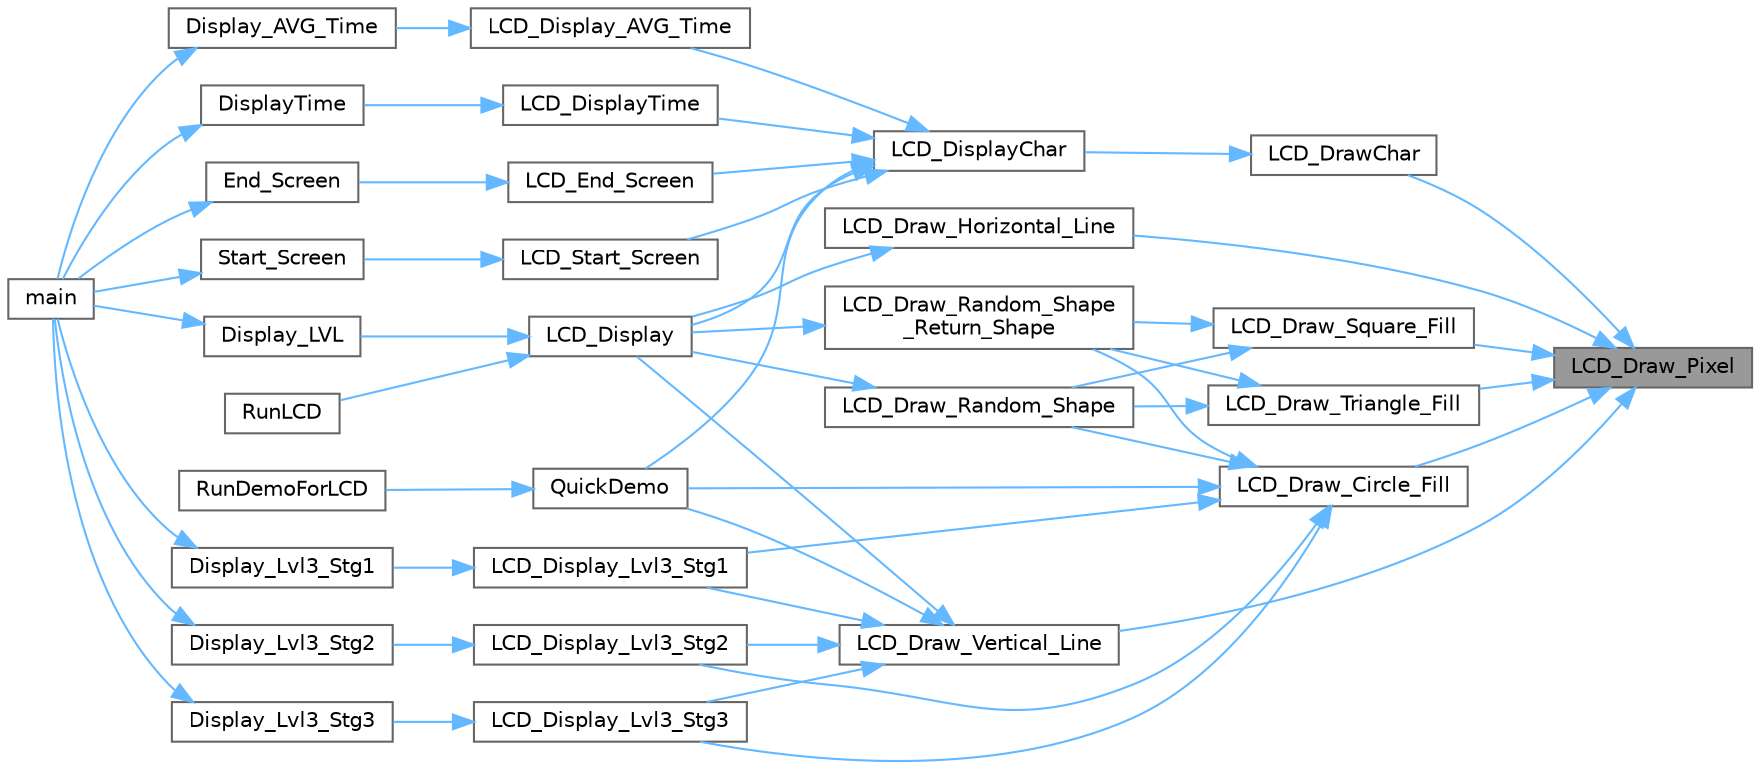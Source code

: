 digraph "LCD_Draw_Pixel"
{
 // LATEX_PDF_SIZE
  bgcolor="transparent";
  edge [fontname=Helvetica,fontsize=10,labelfontname=Helvetica,labelfontsize=10];
  node [fontname=Helvetica,fontsize=10,shape=box,height=0.2,width=0.4];
  rankdir="RL";
  Node1 [id="Node000001",label="LCD_Draw_Pixel",height=0.2,width=0.4,color="gray40", fillcolor="grey60", style="filled", fontcolor="black",tooltip=" "];
  Node1 -> Node2 [id="edge1_Node000001_Node000002",dir="back",color="steelblue1",style="solid",tooltip=" "];
  Node2 [id="Node000002",label="LCD_Draw_Circle_Fill",height=0.2,width=0.4,color="grey40", fillcolor="white", style="filled",URL="$_l_c_d___driver_8c.html#ad100093c753ae9ae5d6a5a193dd22b36",tooltip="Draws a filled circle on the screen."];
  Node2 -> Node3 [id="edge2_Node000002_Node000003",dir="back",color="steelblue1",style="solid",tooltip=" "];
  Node3 [id="Node000003",label="LCD_Display_Lvl3_Stg1",height=0.2,width=0.4,color="grey40", fillcolor="white", style="filled",URL="$_l_c_d___driver_8c.html#aeef226b3af341b88fb77b8a8e7102e27",tooltip="Displays the first stage of Level 3 on the LCD screen."];
  Node3 -> Node4 [id="edge3_Node000003_Node000004",dir="back",color="steelblue1",style="solid",tooltip=" "];
  Node4 [id="Node000004",label="Display_Lvl3_Stg1",height=0.2,width=0.4,color="grey40", fillcolor="white", style="filled",URL="$_application_code_8c.html#ae2f8f9e242916b09875ccce953bac02e",tooltip=" "];
  Node4 -> Node5 [id="edge4_Node000004_Node000005",dir="back",color="steelblue1",style="solid",tooltip=" "];
  Node5 [id="Node000005",label="main",height=0.2,width=0.4,color="grey40", fillcolor="white", style="filled",URL="$main_8c.html#a840291bc02cba5474a4cb46a9b9566fe",tooltip="The application entry point."];
  Node2 -> Node6 [id="edge5_Node000002_Node000006",dir="back",color="steelblue1",style="solid",tooltip=" "];
  Node6 [id="Node000006",label="LCD_Display_Lvl3_Stg2",height=0.2,width=0.4,color="grey40", fillcolor="white", style="filled",URL="$_l_c_d___driver_8c.html#aca47c3f60de3d6716366d98268b2dad8",tooltip="Displays the second stage of Level 3 on the LCD screen."];
  Node6 -> Node7 [id="edge6_Node000006_Node000007",dir="back",color="steelblue1",style="solid",tooltip=" "];
  Node7 [id="Node000007",label="Display_Lvl3_Stg2",height=0.2,width=0.4,color="grey40", fillcolor="white", style="filled",URL="$_application_code_8c.html#a5100fb16f06dfc463e1d7dc01ea0f876",tooltip=" "];
  Node7 -> Node5 [id="edge7_Node000007_Node000005",dir="back",color="steelblue1",style="solid",tooltip=" "];
  Node2 -> Node8 [id="edge8_Node000002_Node000008",dir="back",color="steelblue1",style="solid",tooltip=" "];
  Node8 [id="Node000008",label="LCD_Display_Lvl3_Stg3",height=0.2,width=0.4,color="grey40", fillcolor="white", style="filled",URL="$_l_c_d___driver_8c.html#a17ad9dd1e1193c95020f0b4f88b99e84",tooltip="Displays the third stage of Level 3 on the LCD screen."];
  Node8 -> Node9 [id="edge9_Node000008_Node000009",dir="back",color="steelblue1",style="solid",tooltip=" "];
  Node9 [id="Node000009",label="Display_Lvl3_Stg3",height=0.2,width=0.4,color="grey40", fillcolor="white", style="filled",URL="$_application_code_8c.html#ad965cdbec43f0ca1b66d75f4103870bb",tooltip=" "];
  Node9 -> Node5 [id="edge10_Node000009_Node000005",dir="back",color="steelblue1",style="solid",tooltip=" "];
  Node2 -> Node10 [id="edge11_Node000002_Node000010",dir="back",color="steelblue1",style="solid",tooltip=" "];
  Node10 [id="Node000010",label="LCD_Draw_Random_Shape",height=0.2,width=0.4,color="grey40", fillcolor="white", style="filled",URL="$_l_c_d___driver_8c.html#a1e0ad63bd2a5c88eabdddf588490c401",tooltip="Draws a random shape (circle, square, or triangle) on the screen."];
  Node10 -> Node11 [id="edge12_Node000010_Node000011",dir="back",color="steelblue1",style="solid",tooltip=" "];
  Node11 [id="Node000011",label="LCD_Display",height=0.2,width=0.4,color="grey40", fillcolor="white", style="filled",URL="$_l_c_d___driver_8c.html#a89b24659155f092f9a107f092e115156",tooltip="Displays different levels on the LCD screen based on the input level."];
  Node11 -> Node12 [id="edge13_Node000011_Node000012",dir="back",color="steelblue1",style="solid",tooltip=" "];
  Node12 [id="Node000012",label="Display_LVL",height=0.2,width=0.4,color="grey40", fillcolor="white", style="filled",URL="$_application_code_8c.html#a6c52a647416501b43feac0d988aacc42",tooltip=" "];
  Node12 -> Node5 [id="edge14_Node000012_Node000005",dir="back",color="steelblue1",style="solid",tooltip=" "];
  Node11 -> Node13 [id="edge15_Node000011_Node000013",dir="back",color="steelblue1",style="solid",tooltip=" "];
  Node13 [id="Node000013",label="RunLCD",height=0.2,width=0.4,color="grey40", fillcolor="white", style="filled",URL="$_application_code_8c.html#a1af9b3ccc044ed55d6b90dd146241593",tooltip=" "];
  Node2 -> Node14 [id="edge16_Node000002_Node000014",dir="back",color="steelblue1",style="solid",tooltip=" "];
  Node14 [id="Node000014",label="LCD_Draw_Random_Shape\l_Return_Shape",height=0.2,width=0.4,color="grey40", fillcolor="white", style="filled",URL="$_l_c_d___driver_8c.html#aa3b251fa299fd7a94f595fd1bfa3f503",tooltip="Draws a random shape (circle, triangle, or square) on the screen and returns the shape type."];
  Node14 -> Node11 [id="edge17_Node000014_Node000011",dir="back",color="steelblue1",style="solid",tooltip=" "];
  Node2 -> Node15 [id="edge18_Node000002_Node000015",dir="back",color="steelblue1",style="solid",tooltip=" "];
  Node15 [id="Node000015",label="QuickDemo",height=0.2,width=0.4,color="grey40", fillcolor="white", style="filled",URL="$_l_c_d___driver_8c.html#a7a4a992b21724427c609e060c649f760",tooltip=" "];
  Node15 -> Node16 [id="edge19_Node000015_Node000016",dir="back",color="steelblue1",style="solid",tooltip=" "];
  Node16 [id="Node000016",label="RunDemoForLCD",height=0.2,width=0.4,color="grey40", fillcolor="white", style="filled",URL="$_application_code_8c.html#a179698db61c394bdbc675b8e9c0a1908",tooltip=" "];
  Node1 -> Node17 [id="edge20_Node000001_Node000017",dir="back",color="steelblue1",style="solid",tooltip=" "];
  Node17 [id="Node000017",label="LCD_Draw_Horizontal_Line",height=0.2,width=0.4,color="grey40", fillcolor="white", style="filled",URL="$_l_c_d___driver_8c.html#a7a905ecf40d87347c8629b4226b6d2e1",tooltip="Draws a horizontal line on the screen."];
  Node17 -> Node11 [id="edge21_Node000017_Node000011",dir="back",color="steelblue1",style="solid",tooltip=" "];
  Node1 -> Node18 [id="edge22_Node000001_Node000018",dir="back",color="steelblue1",style="solid",tooltip=" "];
  Node18 [id="Node000018",label="LCD_Draw_Square_Fill",height=0.2,width=0.4,color="grey40", fillcolor="white", style="filled",URL="$_l_c_d___driver_8c.html#a9de22188d14a9f98bfd6f139a2d24ed1",tooltip="Draws a filled square on the screen."];
  Node18 -> Node10 [id="edge23_Node000018_Node000010",dir="back",color="steelblue1",style="solid",tooltip=" "];
  Node18 -> Node14 [id="edge24_Node000018_Node000014",dir="back",color="steelblue1",style="solid",tooltip=" "];
  Node1 -> Node19 [id="edge25_Node000001_Node000019",dir="back",color="steelblue1",style="solid",tooltip=" "];
  Node19 [id="Node000019",label="LCD_Draw_Triangle_Fill",height=0.2,width=0.4,color="grey40", fillcolor="white", style="filled",URL="$_l_c_d___driver_8c.html#a3ffcfea805c609a28d26408c947237dd",tooltip="Draws a filled triangle on the screen."];
  Node19 -> Node10 [id="edge26_Node000019_Node000010",dir="back",color="steelblue1",style="solid",tooltip=" "];
  Node19 -> Node14 [id="edge27_Node000019_Node000014",dir="back",color="steelblue1",style="solid",tooltip=" "];
  Node1 -> Node20 [id="edge28_Node000001_Node000020",dir="back",color="steelblue1",style="solid",tooltip=" "];
  Node20 [id="Node000020",label="LCD_Draw_Vertical_Line",height=0.2,width=0.4,color="grey40", fillcolor="white", style="filled",URL="$_l_c_d___driver_8c.html#a0ac6b0baeb492c28cb5de69d89685436",tooltip="Draws a vertical line on the screen."];
  Node20 -> Node11 [id="edge29_Node000020_Node000011",dir="back",color="steelblue1",style="solid",tooltip=" "];
  Node20 -> Node3 [id="edge30_Node000020_Node000003",dir="back",color="steelblue1",style="solid",tooltip=" "];
  Node20 -> Node6 [id="edge31_Node000020_Node000006",dir="back",color="steelblue1",style="solid",tooltip=" "];
  Node20 -> Node8 [id="edge32_Node000020_Node000008",dir="back",color="steelblue1",style="solid",tooltip=" "];
  Node20 -> Node15 [id="edge33_Node000020_Node000015",dir="back",color="steelblue1",style="solid",tooltip=" "];
  Node1 -> Node21 [id="edge34_Node000001_Node000021",dir="back",color="steelblue1",style="solid",tooltip=" "];
  Node21 [id="Node000021",label="LCD_DrawChar",height=0.2,width=0.4,color="grey40", fillcolor="white", style="filled",URL="$_l_c_d___driver_8c.html#a7d1f743ddd1e2d9333bef2debcd588bb",tooltip="Draws a character on the LCD screen."];
  Node21 -> Node22 [id="edge35_Node000021_Node000022",dir="back",color="steelblue1",style="solid",tooltip=" "];
  Node22 [id="Node000022",label="LCD_DisplayChar",height=0.2,width=0.4,color="grey40", fillcolor="white", style="filled",URL="$_l_c_d___driver_8c.html#aa500186c114aaea3dd6cdc11d306617e",tooltip=" "];
  Node22 -> Node11 [id="edge36_Node000022_Node000011",dir="back",color="steelblue1",style="solid",tooltip=" "];
  Node22 -> Node23 [id="edge37_Node000022_Node000023",dir="back",color="steelblue1",style="solid",tooltip=" "];
  Node23 [id="Node000023",label="LCD_Display_AVG_Time",height=0.2,width=0.4,color="grey40", fillcolor="white", style="filled",URL="$_l_c_d___driver_8c.html#aab84b0aeea46b42396048a36ba774597",tooltip=" "];
  Node23 -> Node24 [id="edge38_Node000023_Node000024",dir="back",color="steelblue1",style="solid",tooltip=" "];
  Node24 [id="Node000024",label="Display_AVG_Time",height=0.2,width=0.4,color="grey40", fillcolor="white", style="filled",URL="$_application_code_8c.html#a299e6a2575fd71ff8f84ffbdeae1bdb6",tooltip=" "];
  Node24 -> Node5 [id="edge39_Node000024_Node000005",dir="back",color="steelblue1",style="solid",tooltip=" "];
  Node22 -> Node25 [id="edge40_Node000022_Node000025",dir="back",color="steelblue1",style="solid",tooltip=" "];
  Node25 [id="Node000025",label="LCD_DisplayTime",height=0.2,width=0.4,color="grey40", fillcolor="white", style="filled",URL="$_l_c_d___driver_8c.html#a03300d76179594cce5c9b5ae2cc44122",tooltip="Displays the given time in milliseconds on the LCD screen."];
  Node25 -> Node26 [id="edge41_Node000025_Node000026",dir="back",color="steelblue1",style="solid",tooltip=" "];
  Node26 [id="Node000026",label="DisplayTime",height=0.2,width=0.4,color="grey40", fillcolor="white", style="filled",URL="$_application_code_8c.html#a9067b9c4a2dc2cc2d2b151aecfca07fe",tooltip=" "];
  Node26 -> Node5 [id="edge42_Node000026_Node000005",dir="back",color="steelblue1",style="solid",tooltip=" "];
  Node22 -> Node27 [id="edge43_Node000022_Node000027",dir="back",color="steelblue1",style="solid",tooltip=" "];
  Node27 [id="Node000027",label="LCD_End_Screen",height=0.2,width=0.4,color="grey40", fillcolor="white", style="filled",URL="$_l_c_d___driver_8c.html#ad8a53dea3842e2ae908dc37bd386e1c9",tooltip="Displays the end screen with final scores for different levels on the LCD."];
  Node27 -> Node28 [id="edge44_Node000027_Node000028",dir="back",color="steelblue1",style="solid",tooltip=" "];
  Node28 [id="Node000028",label="End_Screen",height=0.2,width=0.4,color="grey40", fillcolor="white", style="filled",URL="$_application_code_8c.html#ae48124a454717691cde65602fd8aa932",tooltip=" "];
  Node28 -> Node5 [id="edge45_Node000028_Node000005",dir="back",color="steelblue1",style="solid",tooltip=" "];
  Node22 -> Node29 [id="edge46_Node000022_Node000029",dir="back",color="steelblue1",style="solid",tooltip=" "];
  Node29 [id="Node000029",label="LCD_Start_Screen",height=0.2,width=0.4,color="grey40", fillcolor="white", style="filled",URL="$_l_c_d___driver_8c.html#a0aa0357067cd4753e06a7fd1e810eb4d",tooltip="Displays the average time in milliseconds on the LCD screen."];
  Node29 -> Node30 [id="edge47_Node000029_Node000030",dir="back",color="steelblue1",style="solid",tooltip=" "];
  Node30 [id="Node000030",label="Start_Screen",height=0.2,width=0.4,color="grey40", fillcolor="white", style="filled",URL="$_application_code_8c.html#aab1b82c1ad409f41e25bb85c37824111",tooltip=" "];
  Node30 -> Node5 [id="edge48_Node000030_Node000005",dir="back",color="steelblue1",style="solid",tooltip=" "];
  Node22 -> Node15 [id="edge49_Node000022_Node000015",dir="back",color="steelblue1",style="solid",tooltip=" "];
}
